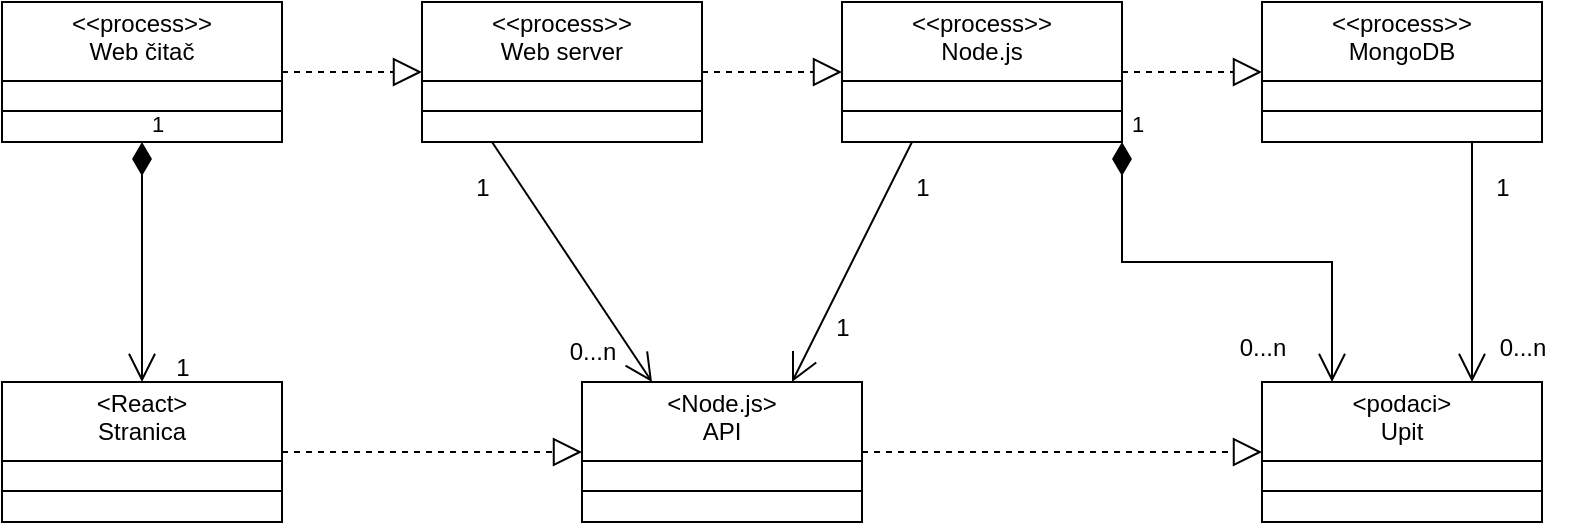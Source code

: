 <mxfile version="25.0.3">
  <diagram name="Page-1" id="YBz2r6RXj-Z-IUyUSohz">
    <mxGraphModel dx="1235" dy="-504" grid="1" gridSize="10" guides="1" tooltips="1" connect="1" arrows="1" fold="1" page="1" pageScale="1" pageWidth="827" pageHeight="1169" math="0" shadow="0">
      <root>
        <mxCell id="0" />
        <mxCell id="1" parent="0" />
        <mxCell id="Lv97VIZMfVMuvCdU3EW_-1" value="&lt;p style=&quot;margin:0px;margin-top:4px;text-align:center;&quot;&gt;&amp;lt;&amp;lt;process&amp;gt;&amp;gt;&lt;br&gt;Web čitač&lt;/p&gt;&lt;hr size=&quot;1&quot; style=&quot;border-style:solid;&quot;&gt;&lt;div style=&quot;height:2px;&quot;&gt;&lt;/div&gt;&lt;hr size=&quot;1&quot; style=&quot;border-style:solid;&quot;&gt;&lt;div style=&quot;height:2px;&quot;&gt;&lt;/div&gt;" style="verticalAlign=top;align=left;overflow=fill;html=1;whiteSpace=wrap;" vertex="1" parent="1">
          <mxGeometry x="40" y="1290" width="140" height="70" as="geometry" />
        </mxCell>
        <mxCell id="Lv97VIZMfVMuvCdU3EW_-2" value="&lt;p style=&quot;margin:0px;margin-top:4px;text-align:center;&quot;&gt;&amp;lt;&amp;lt;process&amp;gt;&amp;gt;&lt;br&gt;Web server&lt;/p&gt;&lt;hr size=&quot;1&quot; style=&quot;border-style:solid;&quot;&gt;&lt;div style=&quot;height:2px;&quot;&gt;&lt;/div&gt;&lt;hr size=&quot;1&quot; style=&quot;border-style:solid;&quot;&gt;&lt;div style=&quot;height:2px;&quot;&gt;&lt;/div&gt;" style="verticalAlign=top;align=left;overflow=fill;html=1;whiteSpace=wrap;" vertex="1" parent="1">
          <mxGeometry x="250" y="1290" width="140" height="70" as="geometry" />
        </mxCell>
        <mxCell id="Lv97VIZMfVMuvCdU3EW_-3" value="&lt;p style=&quot;margin:0px;margin-top:4px;text-align:center;&quot;&gt;&amp;lt;&amp;lt;process&amp;gt;&amp;gt;&lt;br&gt;Node.js&lt;/p&gt;&lt;hr size=&quot;1&quot; style=&quot;border-style:solid;&quot;&gt;&lt;div style=&quot;height:2px;&quot;&gt;&lt;/div&gt;&lt;hr size=&quot;1&quot; style=&quot;border-style:solid;&quot;&gt;&lt;div style=&quot;height:2px;&quot;&gt;&lt;/div&gt;" style="verticalAlign=top;align=left;overflow=fill;html=1;whiteSpace=wrap;" vertex="1" parent="1">
          <mxGeometry x="460" y="1290" width="140" height="70" as="geometry" />
        </mxCell>
        <mxCell id="Lv97VIZMfVMuvCdU3EW_-4" value="&lt;p style=&quot;margin:0px;margin-top:4px;text-align:center;&quot;&gt;&amp;lt;&amp;lt;process&amp;gt;&amp;gt;&lt;br&gt;MongoDB&lt;/p&gt;&lt;hr size=&quot;1&quot; style=&quot;border-style:solid;&quot;&gt;&lt;div style=&quot;height:2px;&quot;&gt;&lt;/div&gt;&lt;hr size=&quot;1&quot; style=&quot;border-style:solid;&quot;&gt;&lt;div style=&quot;height:2px;&quot;&gt;&lt;/div&gt;" style="verticalAlign=top;align=left;overflow=fill;html=1;whiteSpace=wrap;" vertex="1" parent="1">
          <mxGeometry x="670" y="1290" width="140" height="70" as="geometry" />
        </mxCell>
        <mxCell id="Lv97VIZMfVMuvCdU3EW_-5" value="&lt;p style=&quot;margin:0px;margin-top:4px;text-align:center;&quot;&gt;&amp;lt;React&amp;gt;&lt;br&gt;Stranica&lt;/p&gt;&lt;hr size=&quot;1&quot; style=&quot;border-style:solid;&quot;&gt;&lt;div style=&quot;height:2px;&quot;&gt;&lt;/div&gt;&lt;hr size=&quot;1&quot; style=&quot;border-style:solid;&quot;&gt;&lt;div style=&quot;height:2px;&quot;&gt;&lt;/div&gt;" style="verticalAlign=top;align=left;overflow=fill;html=1;whiteSpace=wrap;" vertex="1" parent="1">
          <mxGeometry x="40" y="1480" width="140" height="70" as="geometry" />
        </mxCell>
        <mxCell id="Lv97VIZMfVMuvCdU3EW_-6" value="&lt;p style=&quot;margin:0px;margin-top:4px;text-align:center;&quot;&gt;&amp;lt;Node.js&amp;gt;&lt;br&gt;API&lt;/p&gt;&lt;hr size=&quot;1&quot; style=&quot;border-style:solid;&quot;&gt;&lt;div style=&quot;height:2px;&quot;&gt;&lt;/div&gt;&lt;hr size=&quot;1&quot; style=&quot;border-style:solid;&quot;&gt;&lt;div style=&quot;height:2px;&quot;&gt;&lt;/div&gt;" style="verticalAlign=top;align=left;overflow=fill;html=1;whiteSpace=wrap;" vertex="1" parent="1">
          <mxGeometry x="330" y="1480" width="140" height="70" as="geometry" />
        </mxCell>
        <mxCell id="Lv97VIZMfVMuvCdU3EW_-7" value="&lt;p style=&quot;margin:0px;margin-top:4px;text-align:center;&quot;&gt;&amp;lt;podaci&amp;gt;&lt;br&gt;Upit&lt;/p&gt;&lt;hr size=&quot;1&quot; style=&quot;border-style:solid;&quot;&gt;&lt;div style=&quot;height:2px;&quot;&gt;&lt;/div&gt;&lt;hr size=&quot;1&quot; style=&quot;border-style:solid;&quot;&gt;&lt;div style=&quot;height:2px;&quot;&gt;&lt;/div&gt;" style="verticalAlign=top;align=left;overflow=fill;html=1;whiteSpace=wrap;" vertex="1" parent="1">
          <mxGeometry x="670" y="1480" width="140" height="70" as="geometry" />
        </mxCell>
        <mxCell id="Lv97VIZMfVMuvCdU3EW_-9" value="" style="endArrow=block;dashed=1;endFill=0;endSize=12;html=1;rounded=0;exitX=1;exitY=0.5;exitDx=0;exitDy=0;entryX=0;entryY=0.5;entryDx=0;entryDy=0;" edge="1" parent="1" source="Lv97VIZMfVMuvCdU3EW_-1" target="Lv97VIZMfVMuvCdU3EW_-2">
          <mxGeometry width="160" relative="1" as="geometry">
            <mxPoint x="330" y="1440" as="sourcePoint" />
            <mxPoint x="490" y="1440" as="targetPoint" />
          </mxGeometry>
        </mxCell>
        <mxCell id="Lv97VIZMfVMuvCdU3EW_-10" value="" style="endArrow=block;dashed=1;endFill=0;endSize=12;html=1;rounded=0;exitX=1;exitY=0.5;exitDx=0;exitDy=0;entryX=0;entryY=0.5;entryDx=0;entryDy=0;" edge="1" parent="1" source="Lv97VIZMfVMuvCdU3EW_-2" target="Lv97VIZMfVMuvCdU3EW_-3">
          <mxGeometry width="160" relative="1" as="geometry">
            <mxPoint x="330" y="1440" as="sourcePoint" />
            <mxPoint x="490" y="1440" as="targetPoint" />
          </mxGeometry>
        </mxCell>
        <mxCell id="Lv97VIZMfVMuvCdU3EW_-11" value="" style="endArrow=block;dashed=1;endFill=0;endSize=12;html=1;rounded=0;exitX=1;exitY=0.5;exitDx=0;exitDy=0;entryX=0;entryY=0.5;entryDx=0;entryDy=0;" edge="1" parent="1" source="Lv97VIZMfVMuvCdU3EW_-3" target="Lv97VIZMfVMuvCdU3EW_-4">
          <mxGeometry width="160" relative="1" as="geometry">
            <mxPoint x="330" y="1440" as="sourcePoint" />
            <mxPoint x="490" y="1440" as="targetPoint" />
          </mxGeometry>
        </mxCell>
        <mxCell id="Lv97VIZMfVMuvCdU3EW_-12" value="" style="endArrow=block;dashed=1;endFill=0;endSize=12;html=1;rounded=0;exitX=1;exitY=0.5;exitDx=0;exitDy=0;entryX=0;entryY=0.5;entryDx=0;entryDy=0;" edge="1" parent="1" source="Lv97VIZMfVMuvCdU3EW_-5" target="Lv97VIZMfVMuvCdU3EW_-6">
          <mxGeometry width="160" relative="1" as="geometry">
            <mxPoint x="330" y="1440" as="sourcePoint" />
            <mxPoint x="490" y="1440" as="targetPoint" />
          </mxGeometry>
        </mxCell>
        <mxCell id="Lv97VIZMfVMuvCdU3EW_-13" value="" style="endArrow=block;dashed=1;endFill=0;endSize=12;html=1;rounded=0;exitX=1;exitY=0.5;exitDx=0;exitDy=0;entryX=0;entryY=0.5;entryDx=0;entryDy=0;" edge="1" parent="1" source="Lv97VIZMfVMuvCdU3EW_-6" target="Lv97VIZMfVMuvCdU3EW_-7">
          <mxGeometry width="160" relative="1" as="geometry">
            <mxPoint x="330" y="1440" as="sourcePoint" />
            <mxPoint x="490" y="1440" as="targetPoint" />
          </mxGeometry>
        </mxCell>
        <mxCell id="Lv97VIZMfVMuvCdU3EW_-20" value="1" style="endArrow=open;html=1;endSize=12;startArrow=diamondThin;startSize=14;startFill=1;edgeStyle=orthogonalEdgeStyle;align=left;verticalAlign=bottom;rounded=0;exitX=0.5;exitY=1;exitDx=0;exitDy=0;entryX=0.5;entryY=0;entryDx=0;entryDy=0;" edge="1" parent="1" source="Lv97VIZMfVMuvCdU3EW_-1" target="Lv97VIZMfVMuvCdU3EW_-5">
          <mxGeometry x="-1" y="3" relative="1" as="geometry">
            <mxPoint x="330" y="1300" as="sourcePoint" />
            <mxPoint x="490" y="1300" as="targetPoint" />
          </mxGeometry>
        </mxCell>
        <mxCell id="Lv97VIZMfVMuvCdU3EW_-21" value="1" style="text;html=1;align=center;verticalAlign=middle;resizable=0;points=[];autosize=1;strokeColor=none;fillColor=none;" vertex="1" parent="1">
          <mxGeometry x="115" y="1458" width="30" height="30" as="geometry" />
        </mxCell>
        <mxCell id="Lv97VIZMfVMuvCdU3EW_-23" value="" style="endArrow=open;endFill=1;endSize=12;html=1;rounded=0;exitX=0.25;exitY=1;exitDx=0;exitDy=0;entryX=0.25;entryY=0;entryDx=0;entryDy=0;" edge="1" parent="1" source="Lv97VIZMfVMuvCdU3EW_-2" target="Lv97VIZMfVMuvCdU3EW_-6">
          <mxGeometry width="160" relative="1" as="geometry">
            <mxPoint x="280" y="1430" as="sourcePoint" />
            <mxPoint x="490" y="1300" as="targetPoint" />
          </mxGeometry>
        </mxCell>
        <mxCell id="Lv97VIZMfVMuvCdU3EW_-25" value="1" style="text;html=1;align=center;verticalAlign=middle;resizable=0;points=[];autosize=1;strokeColor=none;fillColor=none;" vertex="1" parent="1">
          <mxGeometry x="265" y="1368" width="30" height="30" as="geometry" />
        </mxCell>
        <mxCell id="Lv97VIZMfVMuvCdU3EW_-26" value="0...n" style="text;html=1;align=center;verticalAlign=middle;resizable=0;points=[];autosize=1;strokeColor=none;fillColor=none;rotation=0;" vertex="1" parent="1">
          <mxGeometry x="310" y="1450" width="50" height="30" as="geometry" />
        </mxCell>
        <mxCell id="Lv97VIZMfVMuvCdU3EW_-27" value="" style="endArrow=open;endFill=1;endSize=12;html=1;rounded=0;entryX=0.75;entryY=0;entryDx=0;entryDy=0;exitX=0.25;exitY=1;exitDx=0;exitDy=0;" edge="1" parent="1" source="Lv97VIZMfVMuvCdU3EW_-3" target="Lv97VIZMfVMuvCdU3EW_-6">
          <mxGeometry width="160" relative="1" as="geometry">
            <mxPoint x="565" y="1360" as="sourcePoint" />
            <mxPoint x="490" y="1300" as="targetPoint" />
          </mxGeometry>
        </mxCell>
        <mxCell id="Lv97VIZMfVMuvCdU3EW_-28" value="1" style="text;html=1;align=center;verticalAlign=middle;resizable=0;points=[];autosize=1;strokeColor=none;fillColor=none;" vertex="1" parent="1">
          <mxGeometry x="485" y="1368" width="30" height="30" as="geometry" />
        </mxCell>
        <mxCell id="Lv97VIZMfVMuvCdU3EW_-29" value="1" style="text;html=1;align=center;verticalAlign=middle;resizable=0;points=[];autosize=1;strokeColor=none;fillColor=none;" vertex="1" parent="1">
          <mxGeometry x="445" y="1438" width="30" height="30" as="geometry" />
        </mxCell>
        <mxCell id="Lv97VIZMfVMuvCdU3EW_-34" value="1" style="endArrow=open;html=1;endSize=12;startArrow=diamondThin;startSize=14;startFill=1;edgeStyle=orthogonalEdgeStyle;align=left;verticalAlign=bottom;rounded=0;entryX=0.25;entryY=0;entryDx=0;entryDy=0;exitX=1;exitY=1;exitDx=0;exitDy=0;" edge="1" parent="1" source="Lv97VIZMfVMuvCdU3EW_-3" target="Lv97VIZMfVMuvCdU3EW_-7">
          <mxGeometry x="-1" y="3" relative="1" as="geometry">
            <mxPoint x="590" y="1430" as="sourcePoint" />
            <mxPoint x="750" y="1430" as="targetPoint" />
          </mxGeometry>
        </mxCell>
        <mxCell id="Lv97VIZMfVMuvCdU3EW_-35" value="0...n" style="text;html=1;align=center;verticalAlign=middle;resizable=0;points=[];autosize=1;strokeColor=none;fillColor=none;" vertex="1" parent="1">
          <mxGeometry x="645" y="1448" width="50" height="30" as="geometry" />
        </mxCell>
        <mxCell id="Lv97VIZMfVMuvCdU3EW_-36" value="" style="endArrow=open;endFill=1;endSize=12;html=1;rounded=0;exitX=0.75;exitY=1;exitDx=0;exitDy=0;entryX=0.75;entryY=0;entryDx=0;entryDy=0;" edge="1" parent="1" source="Lv97VIZMfVMuvCdU3EW_-4" target="Lv97VIZMfVMuvCdU3EW_-7">
          <mxGeometry width="160" relative="1" as="geometry">
            <mxPoint x="695" y="1400" as="sourcePoint" />
            <mxPoint x="855" y="1400" as="targetPoint" />
          </mxGeometry>
        </mxCell>
        <mxCell id="Lv97VIZMfVMuvCdU3EW_-38" value="1" style="text;html=1;align=center;verticalAlign=middle;resizable=0;points=[];autosize=1;strokeColor=none;fillColor=none;" vertex="1" parent="1">
          <mxGeometry x="775" y="1368" width="30" height="30" as="geometry" />
        </mxCell>
        <mxCell id="Lv97VIZMfVMuvCdU3EW_-40" value="0...n" style="text;html=1;align=center;verticalAlign=middle;resizable=0;points=[];autosize=1;strokeColor=none;fillColor=none;" vertex="1" parent="1">
          <mxGeometry x="775" y="1448" width="50" height="30" as="geometry" />
        </mxCell>
      </root>
    </mxGraphModel>
  </diagram>
</mxfile>
